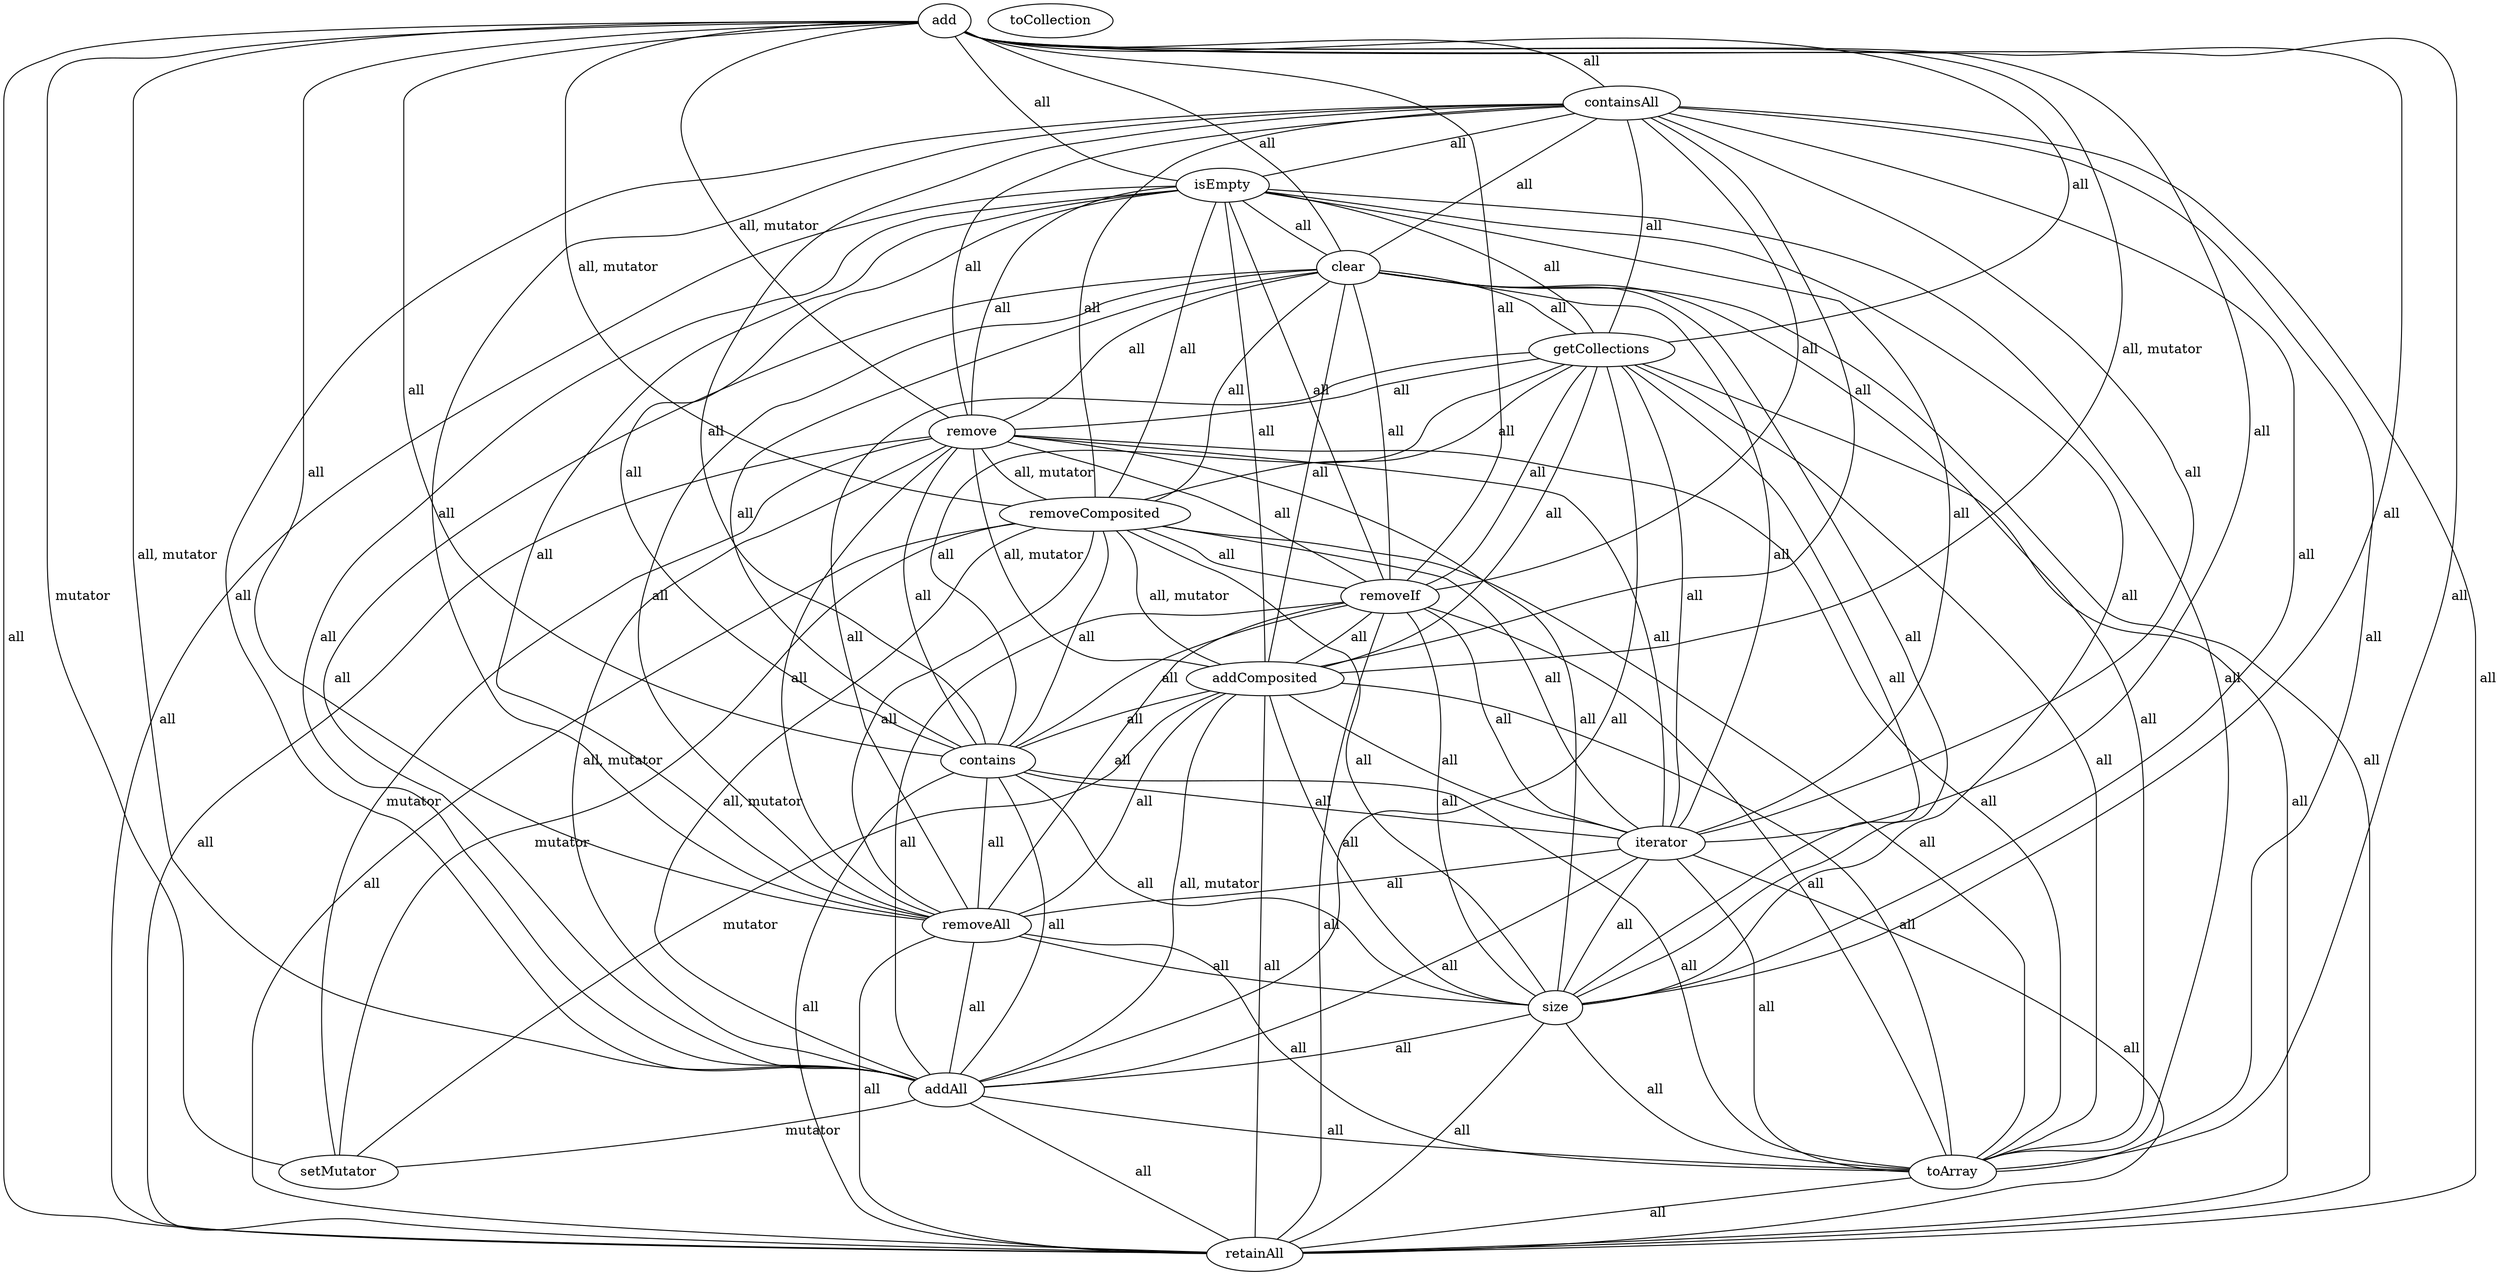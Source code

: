 digraph G {
add;
containsAll;
isEmpty;
clear;
getCollections;
remove;
removeComposited;
removeIf;
addComposited;
contains;
iterator;
removeAll;
size;
addAll;
toCollection;
toArray;
setMutator;
retainAll;
add -> containsAll [label=" all", dir=none];
add -> isEmpty [label=" all", dir=none];
add -> clear [label=" all", dir=none];
add -> getCollections [label=" all", dir=none];
add -> remove [label=" all, mutator", dir=none];
add -> removeComposited [label=" all, mutator", dir=none];
add -> removeIf [label=" all", dir=none];
add -> addComposited [label=" all, mutator", dir=none];
add -> contains [label=" all", dir=none];
add -> iterator [label=" all", dir=none];
add -> removeAll [label=" all", dir=none];
add -> size [label=" all", dir=none];
add -> addAll [label=" all, mutator", dir=none];
add -> toArray [label=" all", dir=none];
add -> setMutator [label=" mutator", dir=none];
add -> retainAll [label=" all", dir=none];
containsAll -> isEmpty [label=" all", dir=none];
containsAll -> clear [label=" all", dir=none];
containsAll -> getCollections [label=" all", dir=none];
containsAll -> remove [label=" all", dir=none];
containsAll -> removeComposited [label=" all", dir=none];
containsAll -> removeIf [label=" all", dir=none];
containsAll -> addComposited [label=" all", dir=none];
containsAll -> contains [label=" all", dir=none];
containsAll -> iterator [label=" all", dir=none];
containsAll -> removeAll [label=" all", dir=none];
containsAll -> size [label=" all", dir=none];
containsAll -> addAll [label=" all", dir=none];
containsAll -> toArray [label=" all", dir=none];
containsAll -> retainAll [label=" all", dir=none];
isEmpty -> clear [label=" all", dir=none];
isEmpty -> getCollections [label=" all", dir=none];
isEmpty -> remove [label=" all", dir=none];
isEmpty -> removeComposited [label=" all", dir=none];
isEmpty -> removeIf [label=" all", dir=none];
isEmpty -> addComposited [label=" all", dir=none];
isEmpty -> contains [label=" all", dir=none];
isEmpty -> iterator [label=" all", dir=none];
isEmpty -> removeAll [label=" all", dir=none];
isEmpty -> size [label=" all", dir=none];
isEmpty -> addAll [label=" all", dir=none];
isEmpty -> toArray [label=" all", dir=none];
isEmpty -> retainAll [label=" all", dir=none];
clear -> addComposited [label=" all", dir=none];
clear -> contains [label=" all", dir=none];
clear -> iterator [label=" all", dir=none];
clear -> removeAll [label=" all", dir=none];
clear -> size [label=" all", dir=none];
clear -> addAll [label=" all", dir=none];
clear -> toArray [label=" all", dir=none];
clear -> getCollections [label=" all", dir=none];
clear -> remove [label=" all", dir=none];
clear -> removeComposited [label=" all", dir=none];
clear -> removeIf [label=" all", dir=none];
clear -> retainAll [label=" all", dir=none];
getCollections -> addComposited [label=" all", dir=none];
getCollections -> contains [label=" all", dir=none];
getCollections -> iterator [label=" all", dir=none];
getCollections -> removeAll [label=" all", dir=none];
getCollections -> size [label=" all", dir=none];
getCollections -> addAll [label=" all", dir=none];
getCollections -> toArray [label=" all", dir=none];
getCollections -> remove [label=" all", dir=none];
getCollections -> removeComposited [label=" all", dir=none];
getCollections -> removeIf [label=" all", dir=none];
getCollections -> retainAll [label=" all", dir=none];
remove -> addComposited [label=" all, mutator", dir=none];
remove -> contains [label=" all", dir=none];
remove -> iterator [label=" all", dir=none];
remove -> removeAll [label=" all", dir=none];
remove -> size [label=" all", dir=none];
remove -> addAll [label=" all, mutator", dir=none];
remove -> toArray [label=" all", dir=none];
remove -> setMutator [label=" mutator", dir=none];
remove -> removeComposited [label=" all, mutator", dir=none];
remove -> removeIf [label=" all", dir=none];
remove -> retainAll [label=" all", dir=none];
removeComposited -> addComposited [label=" all, mutator", dir=none];
removeComposited -> contains [label=" all", dir=none];
removeComposited -> iterator [label=" all", dir=none];
removeComposited -> removeAll [label=" all", dir=none];
removeComposited -> size [label=" all", dir=none];
removeComposited -> addAll [label=" all, mutator", dir=none];
removeComposited -> toArray [label=" all", dir=none];
removeComposited -> setMutator [label=" mutator", dir=none];
removeComposited -> removeIf [label=" all", dir=none];
removeComposited -> retainAll [label=" all", dir=none];
removeIf -> addComposited [label=" all", dir=none];
removeIf -> contains [label=" all", dir=none];
removeIf -> iterator [label=" all", dir=none];
removeIf -> removeAll [label=" all", dir=none];
removeIf -> size [label=" all", dir=none];
removeIf -> addAll [label=" all", dir=none];
removeIf -> toArray [label=" all", dir=none];
removeIf -> retainAll [label=" all", dir=none];
addComposited -> contains [label=" all", dir=none];
addComposited -> iterator [label=" all", dir=none];
addComposited -> removeAll [label=" all", dir=none];
addComposited -> size [label=" all", dir=none];
addComposited -> addAll [label=" all, mutator", dir=none];
addComposited -> toArray [label=" all", dir=none];
addComposited -> setMutator [label=" mutator", dir=none];
addComposited -> retainAll [label=" all", dir=none];
contains -> iterator [label=" all", dir=none];
contains -> removeAll [label=" all", dir=none];
contains -> size [label=" all", dir=none];
contains -> addAll [label=" all", dir=none];
contains -> toArray [label=" all", dir=none];
contains -> retainAll [label=" all", dir=none];
iterator -> removeAll [label=" all", dir=none];
iterator -> size [label=" all", dir=none];
iterator -> addAll [label=" all", dir=none];
iterator -> toArray [label=" all", dir=none];
iterator -> retainAll [label=" all", dir=none];
removeAll -> size [label=" all", dir=none];
removeAll -> addAll [label=" all", dir=none];
removeAll -> toArray [label=" all", dir=none];
removeAll -> retainAll [label=" all", dir=none];
size -> addAll [label=" all", dir=none];
size -> toArray [label=" all", dir=none];
size -> retainAll [label=" all", dir=none];
addAll -> toArray [label=" all", dir=none];
addAll -> setMutator [label=" mutator", dir=none];
addAll -> retainAll [label=" all", dir=none];
toArray -> retainAll [label=" all", dir=none];
}